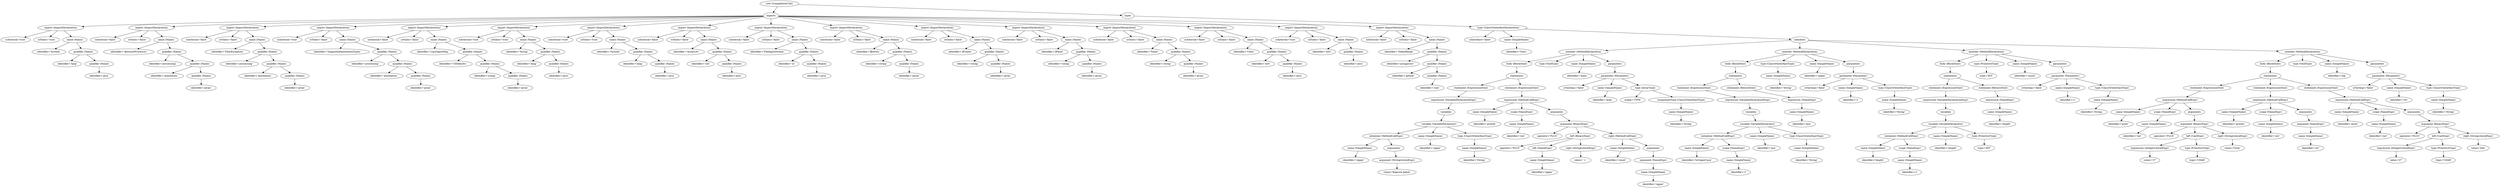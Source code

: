 digraph {
n0 [label="root (CompilationUnit)"];
n1 [label="imports"];
n0 -> n1;
n2 [label="import (ImportDeclaration)"];
n1 -> n2;
n3 [label="isAsterisk='true'"];
n2 -> n3;
n4 [label="isStatic='true'"];
n2 -> n4;
n5 [label="name (Name)"];
n2 -> n5;
n6 [label="identifier='System'"];
n5 -> n6;
n7 [label="qualifier (Name)"];
n5 -> n7;
n8 [label="identifier='lang'"];
n7 -> n8;
n9 [label="qualifier (Name)"];
n7 -> n9;
n10 [label="identifier='java'"];
n9 -> n10;
n11 [label="import (ImportDeclaration)"];
n1 -> n11;
n12 [label="isAsterisk='false'"];
n11 -> n12;
n13 [label="isStatic='false'"];
n11 -> n13;
n14 [label="name (Name)"];
n11 -> n14;
n15 [label="identifier='AbstractProcessor'"];
n14 -> n15;
n16 [label="qualifier (Name)"];
n14 -> n16;
n17 [label="identifier='processing'"];
n16 -> n17;
n18 [label="qualifier (Name)"];
n16 -> n18;
n19 [label="identifier='annotation'"];
n18 -> n19;
n20 [label="qualifier (Name)"];
n18 -> n20;
n21 [label="identifier='javax'"];
n20 -> n21;
n22 [label="import (ImportDeclaration)"];
n1 -> n22;
n23 [label="isAsterisk='false'"];
n22 -> n23;
n24 [label="isStatic='false'"];
n22 -> n24;
n25 [label="name (Name)"];
n22 -> n25;
n26 [label="identifier='FilerException'"];
n25 -> n26;
n27 [label="qualifier (Name)"];
n25 -> n27;
n28 [label="identifier='processing'"];
n27 -> n28;
n29 [label="qualifier (Name)"];
n27 -> n29;
n30 [label="identifier='annotation'"];
n29 -> n30;
n31 [label="qualifier (Name)"];
n29 -> n31;
n32 [label="identifier='javax'"];
n31 -> n32;
n33 [label="import (ImportDeclaration)"];
n1 -> n33;
n34 [label="isAsterisk='true'"];
n33 -> n34;
n35 [label="isStatic='false'"];
n33 -> n35;
n36 [label="name (Name)"];
n33 -> n36;
n37 [label="identifier='SupportedAnnotationTypes'"];
n36 -> n37;
n38 [label="qualifier (Name)"];
n36 -> n38;
n39 [label="identifier='processing'"];
n38 -> n39;
n40 [label="qualifier (Name)"];
n38 -> n40;
n41 [label="identifier='annotation'"];
n40 -> n41;
n42 [label="qualifier (Name)"];
n40 -> n42;
n43 [label="identifier='javax'"];
n42 -> n43;
n44 [label="import (ImportDeclaration)"];
n1 -> n44;
n45 [label="isAsterisk='false'"];
n44 -> n45;
n46 [label="isStatic='false'"];
n44 -> n46;
n47 [label="name (Name)"];
n44 -> n47;
n48 [label="identifier='LazyInputMap'"];
n47 -> n48;
n49 [label="qualifier (Name)"];
n47 -> n49;
n50 [label="identifier='UIDefaults'"];
n49 -> n50;
n51 [label="qualifier (Name)"];
n49 -> n51;
n52 [label="identifier='swing'"];
n51 -> n52;
n53 [label="qualifier (Name)"];
n51 -> n53;
n54 [label="identifier='javax'"];
n53 -> n54;
n55 [label="import (ImportDeclaration)"];
n1 -> n55;
n56 [label="isAsterisk='true'"];
n55 -> n56;
n57 [label="isStatic='true'"];
n55 -> n57;
n58 [label="name (Name)"];
n55 -> n58;
n59 [label="identifier='String'"];
n58 -> n59;
n60 [label="qualifier (Name)"];
n58 -> n60;
n61 [label="identifier='lang'"];
n60 -> n61;
n62 [label="qualifier (Name)"];
n60 -> n62;
n63 [label="identifier='java'"];
n62 -> n63;
n64 [label="import (ImportDeclaration)"];
n1 -> n64;
n65 [label="isAsterisk='true'"];
n64 -> n65;
n66 [label="isStatic='true'"];
n64 -> n66;
n67 [label="name (Name)"];
n64 -> n67;
n68 [label="identifier='System'"];
n67 -> n68;
n69 [label="qualifier (Name)"];
n67 -> n69;
n70 [label="identifier='lang'"];
n69 -> n70;
n71 [label="qualifier (Name)"];
n69 -> n71;
n72 [label="identifier='java'"];
n71 -> n72;
n73 [label="import (ImportDeclaration)"];
n1 -> n73;
n74 [label="isAsterisk='false'"];
n73 -> n74;
n75 [label="isStatic='false'"];
n73 -> n75;
n76 [label="name (Name)"];
n73 -> n76;
n77 [label="identifier='ArrayList'"];
n76 -> n77;
n78 [label="qualifier (Name)"];
n76 -> n78;
n79 [label="identifier='util'"];
n78 -> n79;
n80 [label="qualifier (Name)"];
n78 -> n80;
n81 [label="identifier='java'"];
n80 -> n81;
n82 [label="import (ImportDeclaration)"];
n1 -> n82;
n83 [label="isAsterisk='false'"];
n82 -> n83;
n84 [label="isStatic='false'"];
n82 -> n84;
n85 [label="name (Name)"];
n82 -> n85;
n86 [label="identifier='FileInputStream'"];
n85 -> n86;
n87 [label="qualifier (Name)"];
n85 -> n87;
n88 [label="identifier='io'"];
n87 -> n88;
n89 [label="qualifier (Name)"];
n87 -> n89;
n90 [label="identifier='java'"];
n89 -> n90;
n91 [label="import (ImportDeclaration)"];
n1 -> n91;
n92 [label="isAsterisk='false'"];
n91 -> n92;
n93 [label="isStatic='false'"];
n91 -> n93;
n94 [label="name (Name)"];
n91 -> n94;
n95 [label="identifier='JButton'"];
n94 -> n95;
n96 [label="qualifier (Name)"];
n94 -> n96;
n97 [label="identifier='swing'"];
n96 -> n97;
n98 [label="qualifier (Name)"];
n96 -> n98;
n99 [label="identifier='javax'"];
n98 -> n99;
n100 [label="import (ImportDeclaration)"];
n1 -> n100;
n101 [label="isAsterisk='false'"];
n100 -> n101;
n102 [label="isStatic='false'"];
n100 -> n102;
n103 [label="name (Name)"];
n100 -> n103;
n104 [label="identifier='JFrame'"];
n103 -> n104;
n105 [label="qualifier (Name)"];
n103 -> n105;
n106 [label="identifier='swing'"];
n105 -> n106;
n107 [label="qualifier (Name)"];
n105 -> n107;
n108 [label="identifier='javax'"];
n107 -> n108;
n109 [label="import (ImportDeclaration)"];
n1 -> n109;
n110 [label="isAsterisk='false'"];
n109 -> n110;
n111 [label="isStatic='false'"];
n109 -> n111;
n112 [label="name (Name)"];
n109 -> n112;
n113 [label="identifier='JPanel'"];
n112 -> n113;
n114 [label="qualifier (Name)"];
n112 -> n114;
n115 [label="identifier='swing'"];
n114 -> n115;
n116 [label="qualifier (Name)"];
n114 -> n116;
n117 [label="identifier='javax'"];
n116 -> n117;
n118 [label="import (ImportDeclaration)"];
n1 -> n118;
n119 [label="isAsterisk='false'"];
n118 -> n119;
n120 [label="isStatic='false'"];
n118 -> n120;
n121 [label="name (Name)"];
n118 -> n121;
n122 [label="identifier='Timer'"];
n121 -> n122;
n123 [label="qualifier (Name)"];
n121 -> n123;
n124 [label="identifier='swing'"];
n123 -> n124;
n125 [label="qualifier (Name)"];
n123 -> n125;
n126 [label="identifier='javax'"];
n125 -> n126;
n127 [label="import (ImportDeclaration)"];
n1 -> n127;
n128 [label="isAsterisk='false'"];
n127 -> n128;
n129 [label="isStatic='false'"];
n127 -> n129;
n130 [label="name (Name)"];
n127 -> n130;
n131 [label="identifier='Color'"];
n130 -> n131;
n132 [label="qualifier (Name)"];
n130 -> n132;
n133 [label="identifier='awt'"];
n132 -> n133;
n134 [label="qualifier (Name)"];
n132 -> n134;
n135 [label="identifier='java'"];
n134 -> n135;
n136 [label="import (ImportDeclaration)"];
n1 -> n136;
n137 [label="isAsterisk='true'"];
n136 -> n137;
n138 [label="isStatic='false'"];
n136 -> n138;
n139 [label="name (Name)"];
n136 -> n139;
n140 [label="identifier='awt'"];
n139 -> n140;
n141 [label="qualifier (Name)"];
n139 -> n141;
n142 [label="identifier='java'"];
n141 -> n142;
n143 [label="import (ImportDeclaration)"];
n1 -> n143;
n144 [label="isAsterisk='false'"];
n143 -> n144;
n145 [label="isStatic='false'"];
n143 -> n145;
n146 [label="name (Name)"];
n143 -> n146;
n147 [label="identifier='TokenRange'"];
n146 -> n147;
n148 [label="qualifier (Name)"];
n146 -> n148;
n149 [label="identifier='javaparser'"];
n148 -> n149;
n150 [label="qualifier (Name)"];
n148 -> n150;
n151 [label="identifier='github'"];
n150 -> n151;
n152 [label="qualifier (Name)"];
n150 -> n152;
n153 [label="identifier='com'"];
n152 -> n153;
n154 [label="types"];
n0 -> n154;
n155 [label="type (ClassOrInterfaceDeclaration)"];
n154 -> n155;
n156 [label="isInterface='false'"];
n155 -> n156;
n157 [label="name (SimpleName)"];
n155 -> n157;
n158 [label="identifier='Class'"];
n157 -> n158;
n159 [label="members"];
n155 -> n159;
n160 [label="member (MethodDeclaration)"];
n159 -> n160;
n161 [label="body (BlockStmt)"];
n160 -> n161;
n162 [label="statements"];
n161 -> n162;
n163 [label="statement (ExpressionStmt)"];
n162 -> n163;
n164 [label="expression (VariableDeclarationExpr)"];
n163 -> n164;
n165 [label="variables"];
n164 -> n165;
n166 [label="variable (VariableDeclarator)"];
n165 -> n166;
n167 [label="initializer (MethodCallExpr)"];
n166 -> n167;
n168 [label="name (SimpleName)"];
n167 -> n168;
n169 [label="identifier='upper'"];
n168 -> n169;
n170 [label="arguments"];
n167 -> n170;
n171 [label="argument (StringLiteralExpr)"];
n170 -> n171;
n172 [label="value='Kapusta Jakub'"];
n171 -> n172;
n173 [label="name (SimpleName)"];
n166 -> n173;
n174 [label="identifier='upper'"];
n173 -> n174;
n175 [label="type (ClassOrInterfaceType)"];
n166 -> n175;
n176 [label="name (SimpleName)"];
n175 -> n176;
n177 [label="identifier='String'"];
n176 -> n177;
n178 [label="statement (ExpressionStmt)"];
n162 -> n178;
n179 [label="expression (MethodCallExpr)"];
n178 -> n179;
n180 [label="name (SimpleName)"];
n179 -> n180;
n181 [label="identifier='println'"];
n180 -> n181;
n182 [label="scope (NameExpr)"];
n179 -> n182;
n183 [label="name (SimpleName)"];
n182 -> n183;
n184 [label="identifier='out'"];
n183 -> n184;
n185 [label="arguments"];
n179 -> n185;
n186 [label="argument (BinaryExpr)"];
n185 -> n186;
n187 [label="operator='PLUS'"];
n186 -> n187;
n188 [label="left (BinaryExpr)"];
n186 -> n188;
n189 [label="operator='PLUS'"];
n188 -> n189;
n190 [label="left (NameExpr)"];
n188 -> n190;
n191 [label="name (SimpleName)"];
n190 -> n191;
n192 [label="identifier='upper'"];
n191 -> n192;
n193 [label="right (StringLiteralExpr)"];
n188 -> n193;
n194 [label="value=' = '"];
n193 -> n194;
n195 [label="right (MethodCallExpr)"];
n186 -> n195;
n196 [label="name (SimpleName)"];
n195 -> n196;
n197 [label="identifier='count'"];
n196 -> n197;
n198 [label="arguments"];
n195 -> n198;
n199 [label="argument (NameExpr)"];
n198 -> n199;
n200 [label="name (SimpleName)"];
n199 -> n200;
n201 [label="identifier='upper'"];
n200 -> n201;
n202 [label="type (VoidType)"];
n160 -> n202;
n203 [label="name (SimpleName)"];
n160 -> n203;
n204 [label="identifier='main'"];
n203 -> n204;
n205 [label="parameters"];
n160 -> n205;
n206 [label="parameter (Parameter)"];
n205 -> n206;
n207 [label="isVarArgs='false'"];
n206 -> n207;
n208 [label="name (SimpleName)"];
n206 -> n208;
n209 [label="identifier='args'"];
n208 -> n209;
n210 [label="type (ArrayType)"];
n206 -> n210;
n211 [label="origin='TYPE'"];
n210 -> n211;
n212 [label="componentType (ClassOrInterfaceType)"];
n210 -> n212;
n213 [label="name (SimpleName)"];
n212 -> n213;
n214 [label="identifier='String'"];
n213 -> n214;
n215 [label="member (MethodDeclaration)"];
n159 -> n215;
n216 [label="body (BlockStmt)"];
n215 -> n216;
n217 [label="statements"];
n216 -> n217;
n218 [label="statement (ExpressionStmt)"];
n217 -> n218;
n219 [label="expression (VariableDeclarationExpr)"];
n218 -> n219;
n220 [label="variables"];
n219 -> n220;
n221 [label="variable (VariableDeclarator)"];
n220 -> n221;
n222 [label="initializer (MethodCallExpr)"];
n221 -> n222;
n223 [label="name (SimpleName)"];
n222 -> n223;
n224 [label="identifier='toUpperCase'"];
n223 -> n224;
n225 [label="scope (NameExpr)"];
n222 -> n225;
n226 [label="name (SimpleName)"];
n225 -> n226;
n227 [label="identifier='s'"];
n226 -> n227;
n228 [label="name (SimpleName)"];
n221 -> n228;
n229 [label="identifier='aux'"];
n228 -> n229;
n230 [label="type (ClassOrInterfaceType)"];
n221 -> n230;
n231 [label="name (SimpleName)"];
n230 -> n231;
n232 [label="identifier='String'"];
n231 -> n232;
n233 [label="statement (ReturnStmt)"];
n217 -> n233;
n234 [label="expression (NameExpr)"];
n233 -> n234;
n235 [label="name (SimpleName)"];
n234 -> n235;
n236 [label="identifier='aux'"];
n235 -> n236;
n237 [label="type (ClassOrInterfaceType)"];
n215 -> n237;
n238 [label="name (SimpleName)"];
n237 -> n238;
n239 [label="identifier='String'"];
n238 -> n239;
n240 [label="name (SimpleName)"];
n215 -> n240;
n241 [label="identifier='upper'"];
n240 -> n241;
n242 [label="parameters"];
n215 -> n242;
n243 [label="parameter (Parameter)"];
n242 -> n243;
n244 [label="isVarArgs='false'"];
n243 -> n244;
n245 [label="name (SimpleName)"];
n243 -> n245;
n246 [label="identifier='s'"];
n245 -> n246;
n247 [label="type (ClassOrInterfaceType)"];
n243 -> n247;
n248 [label="name (SimpleName)"];
n247 -> n248;
n249 [label="identifier='String'"];
n248 -> n249;
n250 [label="member (MethodDeclaration)"];
n159 -> n250;
n251 [label="body (BlockStmt)"];
n250 -> n251;
n252 [label="statements"];
n251 -> n252;
n253 [label="statement (ExpressionStmt)"];
n252 -> n253;
n254 [label="expression (VariableDeclarationExpr)"];
n253 -> n254;
n255 [label="variables"];
n254 -> n255;
n256 [label="variable (VariableDeclarator)"];
n255 -> n256;
n257 [label="initializer (MethodCallExpr)"];
n256 -> n257;
n258 [label="name (SimpleName)"];
n257 -> n258;
n259 [label="identifier='length'"];
n258 -> n259;
n260 [label="scope (NameExpr)"];
n257 -> n260;
n261 [label="name (SimpleName)"];
n260 -> n261;
n262 [label="identifier='s'"];
n261 -> n262;
n263 [label="name (SimpleName)"];
n256 -> n263;
n264 [label="identifier='length'"];
n263 -> n264;
n265 [label="type (PrimitiveType)"];
n256 -> n265;
n266 [label="type='INT'"];
n265 -> n266;
n267 [label="statement (ReturnStmt)"];
n252 -> n267;
n268 [label="expression (NameExpr)"];
n267 -> n268;
n269 [label="name (SimpleName)"];
n268 -> n269;
n270 [label="identifier='length'"];
n269 -> n270;
n271 [label="type (PrimitiveType)"];
n250 -> n271;
n272 [label="type='INT'"];
n271 -> n272;
n273 [label="name (SimpleName)"];
n250 -> n273;
n274 [label="identifier='count'"];
n273 -> n274;
n275 [label="parameters"];
n250 -> n275;
n276 [label="parameter (Parameter)"];
n275 -> n276;
n277 [label="isVarArgs='false'"];
n276 -> n277;
n278 [label="name (SimpleName)"];
n276 -> n278;
n279 [label="identifier='s'"];
n278 -> n279;
n280 [label="type (ClassOrInterfaceType)"];
n276 -> n280;
n281 [label="name (SimpleName)"];
n280 -> n281;
n282 [label="identifier='String'"];
n281 -> n282;
n283 [label="member (MethodDeclaration)"];
n159 -> n283;
n284 [label="body (BlockStmt)"];
n283 -> n284;
n285 [label="statements"];
n284 -> n285;
n286 [label="statement (ExpressionStmt)"];
n285 -> n286;
n287 [label="expression (MethodCallExpr)"];
n286 -> n287;
n288 [label="name (SimpleName)"];
n287 -> n288;
n289 [label="identifier='print'"];
n288 -> n289;
n290 [label="scope (NameExpr)"];
n287 -> n290;
n291 [label="name (SimpleName)"];
n290 -> n291;
n292 [label="identifier='out'"];
n291 -> n292;
n293 [label="arguments"];
n287 -> n293;
n294 [label="argument (BinaryExpr)"];
n293 -> n294;
n295 [label="operator='PLUS'"];
n294 -> n295;
n296 [label="left (CastExpr)"];
n294 -> n296;
n297 [label="expression (IntegerLiteralExpr)"];
n296 -> n297;
n298 [label="value='27'"];
n297 -> n298;
n299 [label="type (PrimitiveType)"];
n296 -> n299;
n300 [label="type='CHAR'"];
n299 -> n300;
n301 [label="right (StringLiteralExpr)"];
n294 -> n301;
n302 [label="value='[32m'"];
n301 -> n302;
n303 [label="statement (ExpressionStmt)"];
n285 -> n303;
n304 [label="expression (MethodCallExpr)"];
n303 -> n304;
n305 [label="name (SimpleName)"];
n304 -> n305;
n306 [label="identifier='println'"];
n305 -> n306;
n307 [label="scope (NameExpr)"];
n304 -> n307;
n308 [label="name (SimpleName)"];
n307 -> n308;
n309 [label="identifier='out'"];
n308 -> n309;
n310 [label="arguments"];
n304 -> n310;
n311 [label="argument (NameExpr)"];
n310 -> n311;
n312 [label="name (SimpleName)"];
n311 -> n312;
n313 [label="identifier='str'"];
n312 -> n313;
n314 [label="statement (ExpressionStmt)"];
n285 -> n314;
n315 [label="expression (MethodCallExpr)"];
n314 -> n315;
n316 [label="name (SimpleName)"];
n315 -> n316;
n317 [label="identifier='print'"];
n316 -> n317;
n318 [label="scope (NameExpr)"];
n315 -> n318;
n319 [label="name (SimpleName)"];
n318 -> n319;
n320 [label="identifier='out'"];
n319 -> n320;
n321 [label="arguments"];
n315 -> n321;
n322 [label="argument (BinaryExpr)"];
n321 -> n322;
n323 [label="operator='PLUS'"];
n322 -> n323;
n324 [label="left (CastExpr)"];
n322 -> n324;
n325 [label="expression (IntegerLiteralExpr)"];
n324 -> n325;
n326 [label="value='27'"];
n325 -> n326;
n327 [label="type (PrimitiveType)"];
n324 -> n327;
n328 [label="type='CHAR'"];
n327 -> n328;
n329 [label="right (StringLiteralExpr)"];
n322 -> n329;
n330 [label="value='[0m'"];
n329 -> n330;
n331 [label="type (VoidType)"];
n283 -> n331;
n332 [label="name (SimpleName)"];
n283 -> n332;
n333 [label="identifier='log'"];
n332 -> n333;
n334 [label="parameters"];
n283 -> n334;
n335 [label="parameter (Parameter)"];
n334 -> n335;
n336 [label="isVarArgs='false'"];
n335 -> n336;
n337 [label="name (SimpleName)"];
n335 -> n337;
n338 [label="identifier='str'"];
n337 -> n338;
n339 [label="type (ClassOrInterfaceType)"];
n335 -> n339;
n340 [label="name (SimpleName)"];
n339 -> n340;
n341 [label="identifier='String'"];
n340 -> n341;
}
